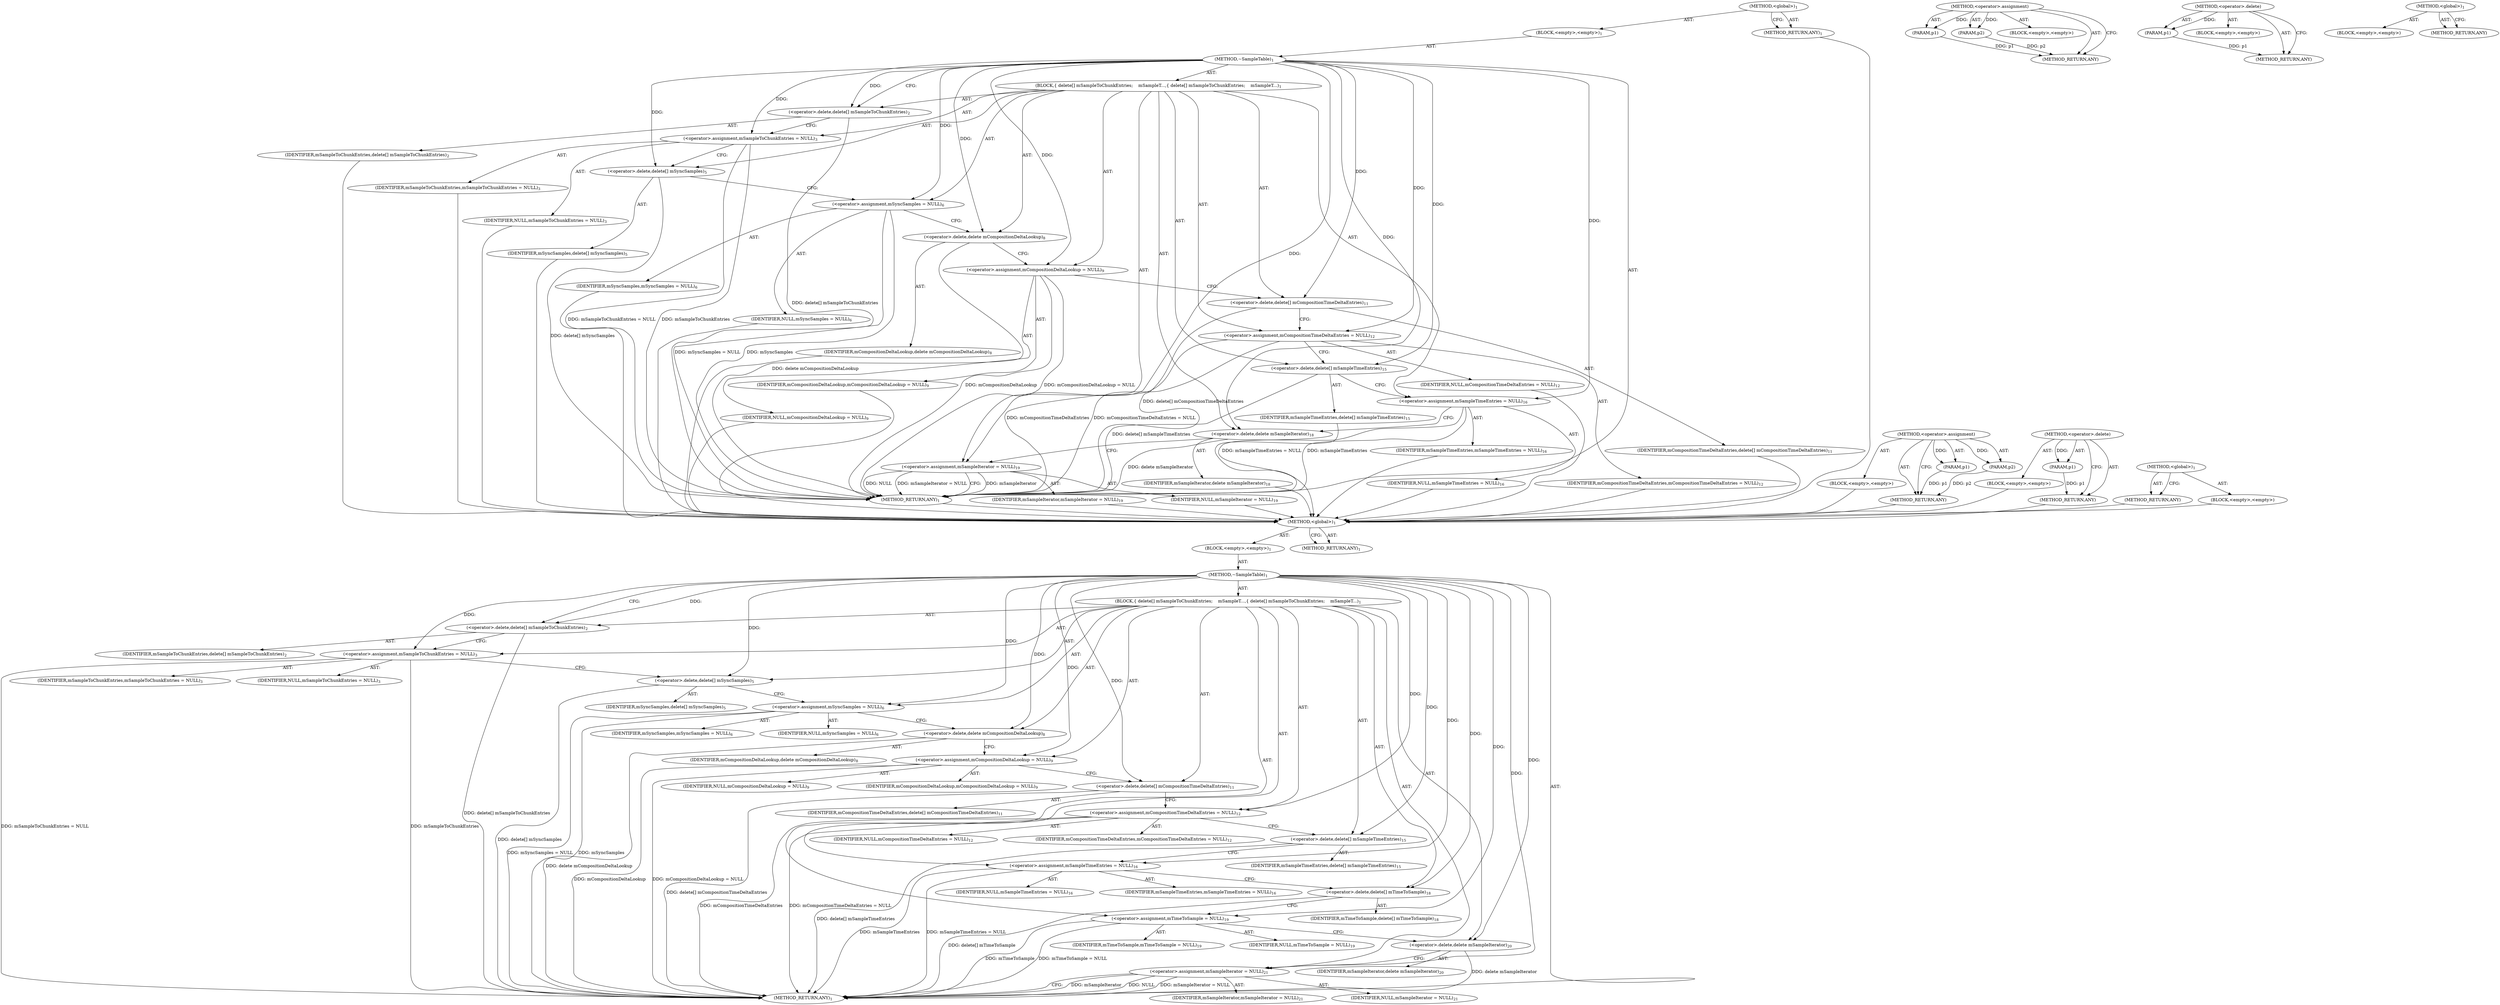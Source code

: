 digraph "&lt;global&gt;" {
vulnerable_6 [label=<(METHOD,&lt;global&gt;)<SUB>1</SUB>>];
vulnerable_7 [label=<(BLOCK,&lt;empty&gt;,&lt;empty&gt;)<SUB>1</SUB>>];
vulnerable_8 [label=<(METHOD,~SampleTable)<SUB>1</SUB>>];
vulnerable_9 [label=<(BLOCK,{
 delete[] mSampleToChunkEntries;
    mSampleT...,{
 delete[] mSampleToChunkEntries;
    mSampleT...)<SUB>1</SUB>>];
vulnerable_10 [label=<(&lt;operator&gt;.delete,delete[] mSampleToChunkEntries)<SUB>2</SUB>>];
vulnerable_11 [label=<(IDENTIFIER,mSampleToChunkEntries,delete[] mSampleToChunkEntries)<SUB>2</SUB>>];
vulnerable_12 [label=<(&lt;operator&gt;.assignment,mSampleToChunkEntries = NULL)<SUB>3</SUB>>];
vulnerable_13 [label=<(IDENTIFIER,mSampleToChunkEntries,mSampleToChunkEntries = NULL)<SUB>3</SUB>>];
vulnerable_14 [label=<(IDENTIFIER,NULL,mSampleToChunkEntries = NULL)<SUB>3</SUB>>];
vulnerable_15 [label=<(&lt;operator&gt;.delete,delete[] mSyncSamples)<SUB>5</SUB>>];
vulnerable_16 [label=<(IDENTIFIER,mSyncSamples,delete[] mSyncSamples)<SUB>5</SUB>>];
vulnerable_17 [label=<(&lt;operator&gt;.assignment,mSyncSamples = NULL)<SUB>6</SUB>>];
vulnerable_18 [label=<(IDENTIFIER,mSyncSamples,mSyncSamples = NULL)<SUB>6</SUB>>];
vulnerable_19 [label=<(IDENTIFIER,NULL,mSyncSamples = NULL)<SUB>6</SUB>>];
vulnerable_20 [label=<(&lt;operator&gt;.delete,delete mCompositionDeltaLookup)<SUB>8</SUB>>];
vulnerable_21 [label=<(IDENTIFIER,mCompositionDeltaLookup,delete mCompositionDeltaLookup)<SUB>8</SUB>>];
vulnerable_22 [label=<(&lt;operator&gt;.assignment,mCompositionDeltaLookup = NULL)<SUB>9</SUB>>];
vulnerable_23 [label=<(IDENTIFIER,mCompositionDeltaLookup,mCompositionDeltaLookup = NULL)<SUB>9</SUB>>];
vulnerable_24 [label=<(IDENTIFIER,NULL,mCompositionDeltaLookup = NULL)<SUB>9</SUB>>];
vulnerable_25 [label=<(&lt;operator&gt;.delete,delete[] mCompositionTimeDeltaEntries)<SUB>11</SUB>>];
vulnerable_26 [label=<(IDENTIFIER,mCompositionTimeDeltaEntries,delete[] mCompositionTimeDeltaEntries)<SUB>11</SUB>>];
vulnerable_27 [label=<(&lt;operator&gt;.assignment,mCompositionTimeDeltaEntries = NULL)<SUB>12</SUB>>];
vulnerable_28 [label=<(IDENTIFIER,mCompositionTimeDeltaEntries,mCompositionTimeDeltaEntries = NULL)<SUB>12</SUB>>];
vulnerable_29 [label=<(IDENTIFIER,NULL,mCompositionTimeDeltaEntries = NULL)<SUB>12</SUB>>];
vulnerable_30 [label=<(&lt;operator&gt;.delete,delete[] mSampleTimeEntries)<SUB>15</SUB>>];
vulnerable_31 [label=<(IDENTIFIER,mSampleTimeEntries,delete[] mSampleTimeEntries)<SUB>15</SUB>>];
vulnerable_32 [label=<(&lt;operator&gt;.assignment,mSampleTimeEntries = NULL)<SUB>16</SUB>>];
vulnerable_33 [label=<(IDENTIFIER,mSampleTimeEntries,mSampleTimeEntries = NULL)<SUB>16</SUB>>];
vulnerable_34 [label=<(IDENTIFIER,NULL,mSampleTimeEntries = NULL)<SUB>16</SUB>>];
vulnerable_35 [label=<(&lt;operator&gt;.delete,delete[] mTimeToSample)<SUB>18</SUB>>];
vulnerable_36 [label=<(IDENTIFIER,mTimeToSample,delete[] mTimeToSample)<SUB>18</SUB>>];
vulnerable_37 [label=<(&lt;operator&gt;.assignment,mTimeToSample = NULL)<SUB>19</SUB>>];
vulnerable_38 [label=<(IDENTIFIER,mTimeToSample,mTimeToSample = NULL)<SUB>19</SUB>>];
vulnerable_39 [label=<(IDENTIFIER,NULL,mTimeToSample = NULL)<SUB>19</SUB>>];
vulnerable_40 [label=<(&lt;operator&gt;.delete,delete mSampleIterator)<SUB>20</SUB>>];
vulnerable_41 [label=<(IDENTIFIER,mSampleIterator,delete mSampleIterator)<SUB>20</SUB>>];
vulnerable_42 [label=<(&lt;operator&gt;.assignment,mSampleIterator = NULL)<SUB>21</SUB>>];
vulnerable_43 [label=<(IDENTIFIER,mSampleIterator,mSampleIterator = NULL)<SUB>21</SUB>>];
vulnerable_44 [label=<(IDENTIFIER,NULL,mSampleIterator = NULL)<SUB>21</SUB>>];
vulnerable_45 [label=<(METHOD_RETURN,ANY)<SUB>1</SUB>>];
vulnerable_47 [label=<(METHOD_RETURN,ANY)<SUB>1</SUB>>];
vulnerable_64 [label=<(METHOD,&lt;operator&gt;.assignment)>];
vulnerable_65 [label=<(PARAM,p1)>];
vulnerable_66 [label=<(PARAM,p2)>];
vulnerable_67 [label=<(BLOCK,&lt;empty&gt;,&lt;empty&gt;)>];
vulnerable_68 [label=<(METHOD_RETURN,ANY)>];
vulnerable_60 [label=<(METHOD,&lt;operator&gt;.delete)>];
vulnerable_61 [label=<(PARAM,p1)>];
vulnerable_62 [label=<(BLOCK,&lt;empty&gt;,&lt;empty&gt;)>];
vulnerable_63 [label=<(METHOD_RETURN,ANY)>];
vulnerable_54 [label=<(METHOD,&lt;global&gt;)<SUB>1</SUB>>];
vulnerable_55 [label=<(BLOCK,&lt;empty&gt;,&lt;empty&gt;)>];
vulnerable_56 [label=<(METHOD_RETURN,ANY)>];
fixed_6 [label=<(METHOD,&lt;global&gt;)<SUB>1</SUB>>];
fixed_7 [label=<(BLOCK,&lt;empty&gt;,&lt;empty&gt;)<SUB>1</SUB>>];
fixed_8 [label=<(METHOD,~SampleTable)<SUB>1</SUB>>];
fixed_9 [label=<(BLOCK,{
 delete[] mSampleToChunkEntries;
    mSampleT...,{
 delete[] mSampleToChunkEntries;
    mSampleT...)<SUB>1</SUB>>];
fixed_10 [label=<(&lt;operator&gt;.delete,delete[] mSampleToChunkEntries)<SUB>2</SUB>>];
fixed_11 [label=<(IDENTIFIER,mSampleToChunkEntries,delete[] mSampleToChunkEntries)<SUB>2</SUB>>];
fixed_12 [label=<(&lt;operator&gt;.assignment,mSampleToChunkEntries = NULL)<SUB>3</SUB>>];
fixed_13 [label=<(IDENTIFIER,mSampleToChunkEntries,mSampleToChunkEntries = NULL)<SUB>3</SUB>>];
fixed_14 [label=<(IDENTIFIER,NULL,mSampleToChunkEntries = NULL)<SUB>3</SUB>>];
fixed_15 [label=<(&lt;operator&gt;.delete,delete[] mSyncSamples)<SUB>5</SUB>>];
fixed_16 [label=<(IDENTIFIER,mSyncSamples,delete[] mSyncSamples)<SUB>5</SUB>>];
fixed_17 [label=<(&lt;operator&gt;.assignment,mSyncSamples = NULL)<SUB>6</SUB>>];
fixed_18 [label=<(IDENTIFIER,mSyncSamples,mSyncSamples = NULL)<SUB>6</SUB>>];
fixed_19 [label=<(IDENTIFIER,NULL,mSyncSamples = NULL)<SUB>6</SUB>>];
fixed_20 [label=<(&lt;operator&gt;.delete,delete mCompositionDeltaLookup)<SUB>8</SUB>>];
fixed_21 [label=<(IDENTIFIER,mCompositionDeltaLookup,delete mCompositionDeltaLookup)<SUB>8</SUB>>];
fixed_22 [label=<(&lt;operator&gt;.assignment,mCompositionDeltaLookup = NULL)<SUB>9</SUB>>];
fixed_23 [label=<(IDENTIFIER,mCompositionDeltaLookup,mCompositionDeltaLookup = NULL)<SUB>9</SUB>>];
fixed_24 [label=<(IDENTIFIER,NULL,mCompositionDeltaLookup = NULL)<SUB>9</SUB>>];
fixed_25 [label=<(&lt;operator&gt;.delete,delete[] mCompositionTimeDeltaEntries)<SUB>11</SUB>>];
fixed_26 [label=<(IDENTIFIER,mCompositionTimeDeltaEntries,delete[] mCompositionTimeDeltaEntries)<SUB>11</SUB>>];
fixed_27 [label=<(&lt;operator&gt;.assignment,mCompositionTimeDeltaEntries = NULL)<SUB>12</SUB>>];
fixed_28 [label=<(IDENTIFIER,mCompositionTimeDeltaEntries,mCompositionTimeDeltaEntries = NULL)<SUB>12</SUB>>];
fixed_29 [label=<(IDENTIFIER,NULL,mCompositionTimeDeltaEntries = NULL)<SUB>12</SUB>>];
fixed_30 [label=<(&lt;operator&gt;.delete,delete[] mSampleTimeEntries)<SUB>15</SUB>>];
fixed_31 [label=<(IDENTIFIER,mSampleTimeEntries,delete[] mSampleTimeEntries)<SUB>15</SUB>>];
fixed_32 [label=<(&lt;operator&gt;.assignment,mSampleTimeEntries = NULL)<SUB>16</SUB>>];
fixed_33 [label=<(IDENTIFIER,mSampleTimeEntries,mSampleTimeEntries = NULL)<SUB>16</SUB>>];
fixed_34 [label=<(IDENTIFIER,NULL,mSampleTimeEntries = NULL)<SUB>16</SUB>>];
fixed_35 [label=<(&lt;operator&gt;.delete,delete mSampleIterator)<SUB>18</SUB>>];
fixed_36 [label=<(IDENTIFIER,mSampleIterator,delete mSampleIterator)<SUB>18</SUB>>];
fixed_37 [label=<(&lt;operator&gt;.assignment,mSampleIterator = NULL)<SUB>19</SUB>>];
fixed_38 [label=<(IDENTIFIER,mSampleIterator,mSampleIterator = NULL)<SUB>19</SUB>>];
fixed_39 [label=<(IDENTIFIER,NULL,mSampleIterator = NULL)<SUB>19</SUB>>];
fixed_40 [label=<(METHOD_RETURN,ANY)<SUB>1</SUB>>];
fixed_42 [label=<(METHOD_RETURN,ANY)<SUB>1</SUB>>];
fixed_59 [label=<(METHOD,&lt;operator&gt;.assignment)>];
fixed_60 [label=<(PARAM,p1)>];
fixed_61 [label=<(PARAM,p2)>];
fixed_62 [label=<(BLOCK,&lt;empty&gt;,&lt;empty&gt;)>];
fixed_63 [label=<(METHOD_RETURN,ANY)>];
fixed_55 [label=<(METHOD,&lt;operator&gt;.delete)>];
fixed_56 [label=<(PARAM,p1)>];
fixed_57 [label=<(BLOCK,&lt;empty&gt;,&lt;empty&gt;)>];
fixed_58 [label=<(METHOD_RETURN,ANY)>];
fixed_49 [label=<(METHOD,&lt;global&gt;)<SUB>1</SUB>>];
fixed_50 [label=<(BLOCK,&lt;empty&gt;,&lt;empty&gt;)>];
fixed_51 [label=<(METHOD_RETURN,ANY)>];
vulnerable_6 -> vulnerable_7  [key=0, label="AST: "];
vulnerable_6 -> vulnerable_47  [key=0, label="AST: "];
vulnerable_6 -> vulnerable_47  [key=1, label="CFG: "];
vulnerable_7 -> vulnerable_8  [key=0, label="AST: "];
vulnerable_8 -> vulnerable_9  [key=0, label="AST: "];
vulnerable_8 -> vulnerable_45  [key=0, label="AST: "];
vulnerable_8 -> vulnerable_10  [key=0, label="CFG: "];
vulnerable_8 -> vulnerable_10  [key=1, label="DDG: "];
vulnerable_8 -> vulnerable_12  [key=0, label="DDG: "];
vulnerable_8 -> vulnerable_17  [key=0, label="DDG: "];
vulnerable_8 -> vulnerable_22  [key=0, label="DDG: "];
vulnerable_8 -> vulnerable_27  [key=0, label="DDG: "];
vulnerable_8 -> vulnerable_32  [key=0, label="DDG: "];
vulnerable_8 -> vulnerable_37  [key=0, label="DDG: "];
vulnerable_8 -> vulnerable_42  [key=0, label="DDG: "];
vulnerable_8 -> vulnerable_15  [key=0, label="DDG: "];
vulnerable_8 -> vulnerable_20  [key=0, label="DDG: "];
vulnerable_8 -> vulnerable_25  [key=0, label="DDG: "];
vulnerable_8 -> vulnerable_30  [key=0, label="DDG: "];
vulnerable_8 -> vulnerable_35  [key=0, label="DDG: "];
vulnerable_8 -> vulnerable_40  [key=0, label="DDG: "];
vulnerable_9 -> vulnerable_10  [key=0, label="AST: "];
vulnerable_9 -> vulnerable_12  [key=0, label="AST: "];
vulnerable_9 -> vulnerable_15  [key=0, label="AST: "];
vulnerable_9 -> vulnerable_17  [key=0, label="AST: "];
vulnerable_9 -> vulnerable_20  [key=0, label="AST: "];
vulnerable_9 -> vulnerable_22  [key=0, label="AST: "];
vulnerable_9 -> vulnerable_25  [key=0, label="AST: "];
vulnerable_9 -> vulnerable_27  [key=0, label="AST: "];
vulnerable_9 -> vulnerable_30  [key=0, label="AST: "];
vulnerable_9 -> vulnerable_32  [key=0, label="AST: "];
vulnerable_9 -> vulnerable_35  [key=0, label="AST: "];
vulnerable_9 -> vulnerable_37  [key=0, label="AST: "];
vulnerable_9 -> vulnerable_40  [key=0, label="AST: "];
vulnerable_9 -> vulnerable_42  [key=0, label="AST: "];
vulnerable_10 -> vulnerable_11  [key=0, label="AST: "];
vulnerable_10 -> vulnerable_12  [key=0, label="CFG: "];
vulnerable_10 -> vulnerable_45  [key=0, label="DDG: delete[] mSampleToChunkEntries"];
vulnerable_12 -> vulnerable_13  [key=0, label="AST: "];
vulnerable_12 -> vulnerable_14  [key=0, label="AST: "];
vulnerable_12 -> vulnerable_15  [key=0, label="CFG: "];
vulnerable_12 -> vulnerable_45  [key=0, label="DDG: mSampleToChunkEntries"];
vulnerable_12 -> vulnerable_45  [key=1, label="DDG: mSampleToChunkEntries = NULL"];
vulnerable_15 -> vulnerable_16  [key=0, label="AST: "];
vulnerable_15 -> vulnerable_17  [key=0, label="CFG: "];
vulnerable_15 -> vulnerable_45  [key=0, label="DDG: delete[] mSyncSamples"];
vulnerable_17 -> vulnerable_18  [key=0, label="AST: "];
vulnerable_17 -> vulnerable_19  [key=0, label="AST: "];
vulnerable_17 -> vulnerable_20  [key=0, label="CFG: "];
vulnerable_17 -> vulnerable_45  [key=0, label="DDG: mSyncSamples"];
vulnerable_17 -> vulnerable_45  [key=1, label="DDG: mSyncSamples = NULL"];
vulnerable_20 -> vulnerable_21  [key=0, label="AST: "];
vulnerable_20 -> vulnerable_22  [key=0, label="CFG: "];
vulnerable_20 -> vulnerable_45  [key=0, label="DDG: delete mCompositionDeltaLookup"];
vulnerable_22 -> vulnerable_23  [key=0, label="AST: "];
vulnerable_22 -> vulnerable_24  [key=0, label="AST: "];
vulnerable_22 -> vulnerable_25  [key=0, label="CFG: "];
vulnerable_22 -> vulnerable_45  [key=0, label="DDG: mCompositionDeltaLookup"];
vulnerable_22 -> vulnerable_45  [key=1, label="DDG: mCompositionDeltaLookup = NULL"];
vulnerable_25 -> vulnerable_26  [key=0, label="AST: "];
vulnerable_25 -> vulnerable_27  [key=0, label="CFG: "];
vulnerable_25 -> vulnerable_45  [key=0, label="DDG: delete[] mCompositionTimeDeltaEntries"];
vulnerable_27 -> vulnerable_28  [key=0, label="AST: "];
vulnerable_27 -> vulnerable_29  [key=0, label="AST: "];
vulnerable_27 -> vulnerable_30  [key=0, label="CFG: "];
vulnerable_27 -> vulnerable_45  [key=0, label="DDG: mCompositionTimeDeltaEntries"];
vulnerable_27 -> vulnerable_45  [key=1, label="DDG: mCompositionTimeDeltaEntries = NULL"];
vulnerable_30 -> vulnerable_31  [key=0, label="AST: "];
vulnerable_30 -> vulnerable_32  [key=0, label="CFG: "];
vulnerable_30 -> vulnerable_45  [key=0, label="DDG: delete[] mSampleTimeEntries"];
vulnerable_32 -> vulnerable_33  [key=0, label="AST: "];
vulnerable_32 -> vulnerable_34  [key=0, label="AST: "];
vulnerable_32 -> vulnerable_35  [key=0, label="CFG: "];
vulnerable_32 -> vulnerable_45  [key=0, label="DDG: mSampleTimeEntries"];
vulnerable_32 -> vulnerable_45  [key=1, label="DDG: mSampleTimeEntries = NULL"];
vulnerable_35 -> vulnerable_36  [key=0, label="AST: "];
vulnerable_35 -> vulnerable_37  [key=0, label="CFG: "];
vulnerable_35 -> vulnerable_45  [key=0, label="DDG: delete[] mTimeToSample"];
vulnerable_37 -> vulnerable_38  [key=0, label="AST: "];
vulnerable_37 -> vulnerable_39  [key=0, label="AST: "];
vulnerable_37 -> vulnerable_40  [key=0, label="CFG: "];
vulnerable_37 -> vulnerable_45  [key=0, label="DDG: mTimeToSample"];
vulnerable_37 -> vulnerable_45  [key=1, label="DDG: mTimeToSample = NULL"];
vulnerable_40 -> vulnerable_41  [key=0, label="AST: "];
vulnerable_40 -> vulnerable_42  [key=0, label="CFG: "];
vulnerable_40 -> vulnerable_45  [key=0, label="DDG: delete mSampleIterator"];
vulnerable_42 -> vulnerable_43  [key=0, label="AST: "];
vulnerable_42 -> vulnerable_44  [key=0, label="AST: "];
vulnerable_42 -> vulnerable_45  [key=0, label="CFG: "];
vulnerable_42 -> vulnerable_45  [key=1, label="DDG: mSampleIterator"];
vulnerable_42 -> vulnerable_45  [key=2, label="DDG: NULL"];
vulnerable_42 -> vulnerable_45  [key=3, label="DDG: mSampleIterator = NULL"];
vulnerable_64 -> vulnerable_65  [key=0, label="AST: "];
vulnerable_64 -> vulnerable_65  [key=1, label="DDG: "];
vulnerable_64 -> vulnerable_67  [key=0, label="AST: "];
vulnerable_64 -> vulnerable_66  [key=0, label="AST: "];
vulnerable_64 -> vulnerable_66  [key=1, label="DDG: "];
vulnerable_64 -> vulnerable_68  [key=0, label="AST: "];
vulnerable_64 -> vulnerable_68  [key=1, label="CFG: "];
vulnerable_65 -> vulnerable_68  [key=0, label="DDG: p1"];
vulnerable_66 -> vulnerable_68  [key=0, label="DDG: p2"];
vulnerable_60 -> vulnerable_61  [key=0, label="AST: "];
vulnerable_60 -> vulnerable_61  [key=1, label="DDG: "];
vulnerable_60 -> vulnerable_62  [key=0, label="AST: "];
vulnerable_60 -> vulnerable_63  [key=0, label="AST: "];
vulnerable_60 -> vulnerable_63  [key=1, label="CFG: "];
vulnerable_61 -> vulnerable_63  [key=0, label="DDG: p1"];
vulnerable_54 -> vulnerable_55  [key=0, label="AST: "];
vulnerable_54 -> vulnerable_56  [key=0, label="AST: "];
vulnerable_54 -> vulnerable_56  [key=1, label="CFG: "];
fixed_6 -> fixed_7  [key=0, label="AST: "];
fixed_6 -> fixed_42  [key=0, label="AST: "];
fixed_6 -> fixed_42  [key=1, label="CFG: "];
fixed_7 -> fixed_8  [key=0, label="AST: "];
fixed_8 -> fixed_9  [key=0, label="AST: "];
fixed_8 -> fixed_40  [key=0, label="AST: "];
fixed_8 -> fixed_10  [key=0, label="CFG: "];
fixed_8 -> fixed_10  [key=1, label="DDG: "];
fixed_8 -> fixed_12  [key=0, label="DDG: "];
fixed_8 -> fixed_17  [key=0, label="DDG: "];
fixed_8 -> fixed_22  [key=0, label="DDG: "];
fixed_8 -> fixed_27  [key=0, label="DDG: "];
fixed_8 -> fixed_32  [key=0, label="DDG: "];
fixed_8 -> fixed_37  [key=0, label="DDG: "];
fixed_8 -> fixed_15  [key=0, label="DDG: "];
fixed_8 -> fixed_20  [key=0, label="DDG: "];
fixed_8 -> fixed_25  [key=0, label="DDG: "];
fixed_8 -> fixed_30  [key=0, label="DDG: "];
fixed_8 -> fixed_35  [key=0, label="DDG: "];
fixed_9 -> fixed_10  [key=0, label="AST: "];
fixed_9 -> fixed_12  [key=0, label="AST: "];
fixed_9 -> fixed_15  [key=0, label="AST: "];
fixed_9 -> fixed_17  [key=0, label="AST: "];
fixed_9 -> fixed_20  [key=0, label="AST: "];
fixed_9 -> fixed_22  [key=0, label="AST: "];
fixed_9 -> fixed_25  [key=0, label="AST: "];
fixed_9 -> fixed_27  [key=0, label="AST: "];
fixed_9 -> fixed_30  [key=0, label="AST: "];
fixed_9 -> fixed_32  [key=0, label="AST: "];
fixed_9 -> fixed_35  [key=0, label="AST: "];
fixed_9 -> fixed_37  [key=0, label="AST: "];
fixed_10 -> fixed_11  [key=0, label="AST: "];
fixed_10 -> fixed_12  [key=0, label="CFG: "];
fixed_10 -> fixed_40  [key=0, label="DDG: delete[] mSampleToChunkEntries"];
fixed_11 -> vulnerable_6  [key=0];
fixed_12 -> fixed_13  [key=0, label="AST: "];
fixed_12 -> fixed_14  [key=0, label="AST: "];
fixed_12 -> fixed_15  [key=0, label="CFG: "];
fixed_12 -> fixed_40  [key=0, label="DDG: mSampleToChunkEntries"];
fixed_12 -> fixed_40  [key=1, label="DDG: mSampleToChunkEntries = NULL"];
fixed_13 -> vulnerable_6  [key=0];
fixed_14 -> vulnerable_6  [key=0];
fixed_15 -> fixed_16  [key=0, label="AST: "];
fixed_15 -> fixed_17  [key=0, label="CFG: "];
fixed_15 -> fixed_40  [key=0, label="DDG: delete[] mSyncSamples"];
fixed_16 -> vulnerable_6  [key=0];
fixed_17 -> fixed_18  [key=0, label="AST: "];
fixed_17 -> fixed_19  [key=0, label="AST: "];
fixed_17 -> fixed_20  [key=0, label="CFG: "];
fixed_17 -> fixed_40  [key=0, label="DDG: mSyncSamples"];
fixed_17 -> fixed_40  [key=1, label="DDG: mSyncSamples = NULL"];
fixed_18 -> vulnerable_6  [key=0];
fixed_19 -> vulnerable_6  [key=0];
fixed_20 -> fixed_21  [key=0, label="AST: "];
fixed_20 -> fixed_22  [key=0, label="CFG: "];
fixed_20 -> fixed_40  [key=0, label="DDG: delete mCompositionDeltaLookup"];
fixed_21 -> vulnerable_6  [key=0];
fixed_22 -> fixed_23  [key=0, label="AST: "];
fixed_22 -> fixed_24  [key=0, label="AST: "];
fixed_22 -> fixed_25  [key=0, label="CFG: "];
fixed_22 -> fixed_40  [key=0, label="DDG: mCompositionDeltaLookup"];
fixed_22 -> fixed_40  [key=1, label="DDG: mCompositionDeltaLookup = NULL"];
fixed_23 -> vulnerable_6  [key=0];
fixed_24 -> vulnerable_6  [key=0];
fixed_25 -> fixed_26  [key=0, label="AST: "];
fixed_25 -> fixed_27  [key=0, label="CFG: "];
fixed_25 -> fixed_40  [key=0, label="DDG: delete[] mCompositionTimeDeltaEntries"];
fixed_26 -> vulnerable_6  [key=0];
fixed_27 -> fixed_28  [key=0, label="AST: "];
fixed_27 -> fixed_29  [key=0, label="AST: "];
fixed_27 -> fixed_30  [key=0, label="CFG: "];
fixed_27 -> fixed_40  [key=0, label="DDG: mCompositionTimeDeltaEntries"];
fixed_27 -> fixed_40  [key=1, label="DDG: mCompositionTimeDeltaEntries = NULL"];
fixed_28 -> vulnerable_6  [key=0];
fixed_29 -> vulnerable_6  [key=0];
fixed_30 -> fixed_31  [key=0, label="AST: "];
fixed_30 -> fixed_32  [key=0, label="CFG: "];
fixed_30 -> fixed_40  [key=0, label="DDG: delete[] mSampleTimeEntries"];
fixed_31 -> vulnerable_6  [key=0];
fixed_32 -> fixed_33  [key=0, label="AST: "];
fixed_32 -> fixed_34  [key=0, label="AST: "];
fixed_32 -> fixed_35  [key=0, label="CFG: "];
fixed_32 -> fixed_40  [key=0, label="DDG: mSampleTimeEntries"];
fixed_32 -> fixed_40  [key=1, label="DDG: mSampleTimeEntries = NULL"];
fixed_33 -> vulnerable_6  [key=0];
fixed_34 -> vulnerable_6  [key=0];
fixed_35 -> fixed_36  [key=0, label="AST: "];
fixed_35 -> fixed_37  [key=0, label="CFG: "];
fixed_35 -> fixed_40  [key=0, label="DDG: delete mSampleIterator"];
fixed_36 -> vulnerable_6  [key=0];
fixed_37 -> fixed_38  [key=0, label="AST: "];
fixed_37 -> fixed_39  [key=0, label="AST: "];
fixed_37 -> fixed_40  [key=0, label="CFG: "];
fixed_37 -> fixed_40  [key=1, label="DDG: mSampleIterator"];
fixed_37 -> fixed_40  [key=2, label="DDG: NULL"];
fixed_37 -> fixed_40  [key=3, label="DDG: mSampleIterator = NULL"];
fixed_38 -> vulnerable_6  [key=0];
fixed_39 -> vulnerable_6  [key=0];
fixed_40 -> vulnerable_6  [key=0];
fixed_42 -> vulnerable_6  [key=0];
fixed_59 -> fixed_60  [key=0, label="AST: "];
fixed_59 -> fixed_60  [key=1, label="DDG: "];
fixed_59 -> fixed_62  [key=0, label="AST: "];
fixed_59 -> fixed_61  [key=0, label="AST: "];
fixed_59 -> fixed_61  [key=1, label="DDG: "];
fixed_59 -> fixed_63  [key=0, label="AST: "];
fixed_59 -> fixed_63  [key=1, label="CFG: "];
fixed_60 -> fixed_63  [key=0, label="DDG: p1"];
fixed_61 -> fixed_63  [key=0, label="DDG: p2"];
fixed_62 -> vulnerable_6  [key=0];
fixed_63 -> vulnerable_6  [key=0];
fixed_55 -> fixed_56  [key=0, label="AST: "];
fixed_55 -> fixed_56  [key=1, label="DDG: "];
fixed_55 -> fixed_57  [key=0, label="AST: "];
fixed_55 -> fixed_58  [key=0, label="AST: "];
fixed_55 -> fixed_58  [key=1, label="CFG: "];
fixed_56 -> fixed_58  [key=0, label="DDG: p1"];
fixed_57 -> vulnerable_6  [key=0];
fixed_58 -> vulnerable_6  [key=0];
fixed_49 -> fixed_50  [key=0, label="AST: "];
fixed_49 -> fixed_51  [key=0, label="AST: "];
fixed_49 -> fixed_51  [key=1, label="CFG: "];
fixed_50 -> vulnerable_6  [key=0];
fixed_51 -> vulnerable_6  [key=0];
}
